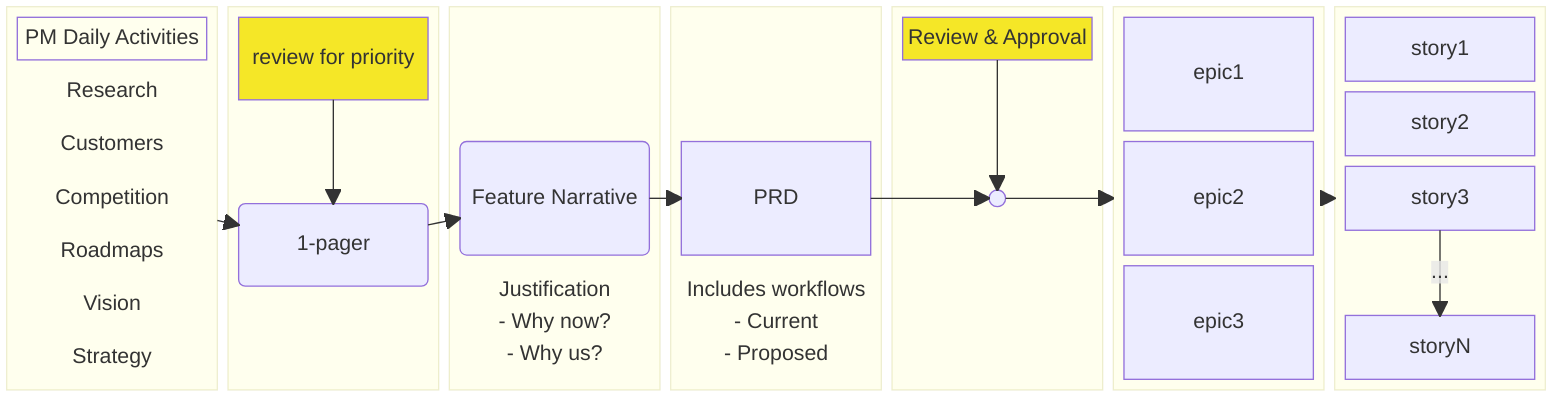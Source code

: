 block-beta
columns 7
block:DailyLife:1
    columns 1
    PMDL["PM Daily Activities"]
    Research
    Customers
    Competition
    Roadmaps
    Vision
    Strategy
end

block:1Pager
    columns 1
    RfP["review for priority"]
    space
    1P("1-pager")
    space
    RfP-->1P
end
block:featurenarrative
    columns 1
    space
    FN("Feature Narrative")
    J["Justification\n- Why now?\n- Why us?"]
end
block:productrequiements
    columns 1
    space
    PRD
    WF["Includes workflows\n- Current\n- Proposed"]
end
block:review
    columns 1
    RA["Review & Approval"]
    space:2
    CheckPoint(("&nbsp;"))
    space:3
    RA-->CheckPoint
end
block:epics
    columns 1
    epic1
    epic2
    epic3
end
block:stories
    columns 1
    story1
    story2
    story3
    space
    storyN
    story3 -- "..." --> storyN
end

DailyLife --> 1P
1P --> FN
FN --> PRD
PRD --> CheckPoint
CheckPoint --> epics
epics --> stories

classDef annotation fill:transparent,stroke-width:0px
style PMDL fill:transparent,stroke-width:1px
class Research annotation
class Customers annotation
class Competition annotation
class Roadmaps annotation
class Vision annotation
class Strategy annotation
class WF annotation
class J annotation

classDef callouts fill:#F5E727;
class RfP callouts
class RA callouts